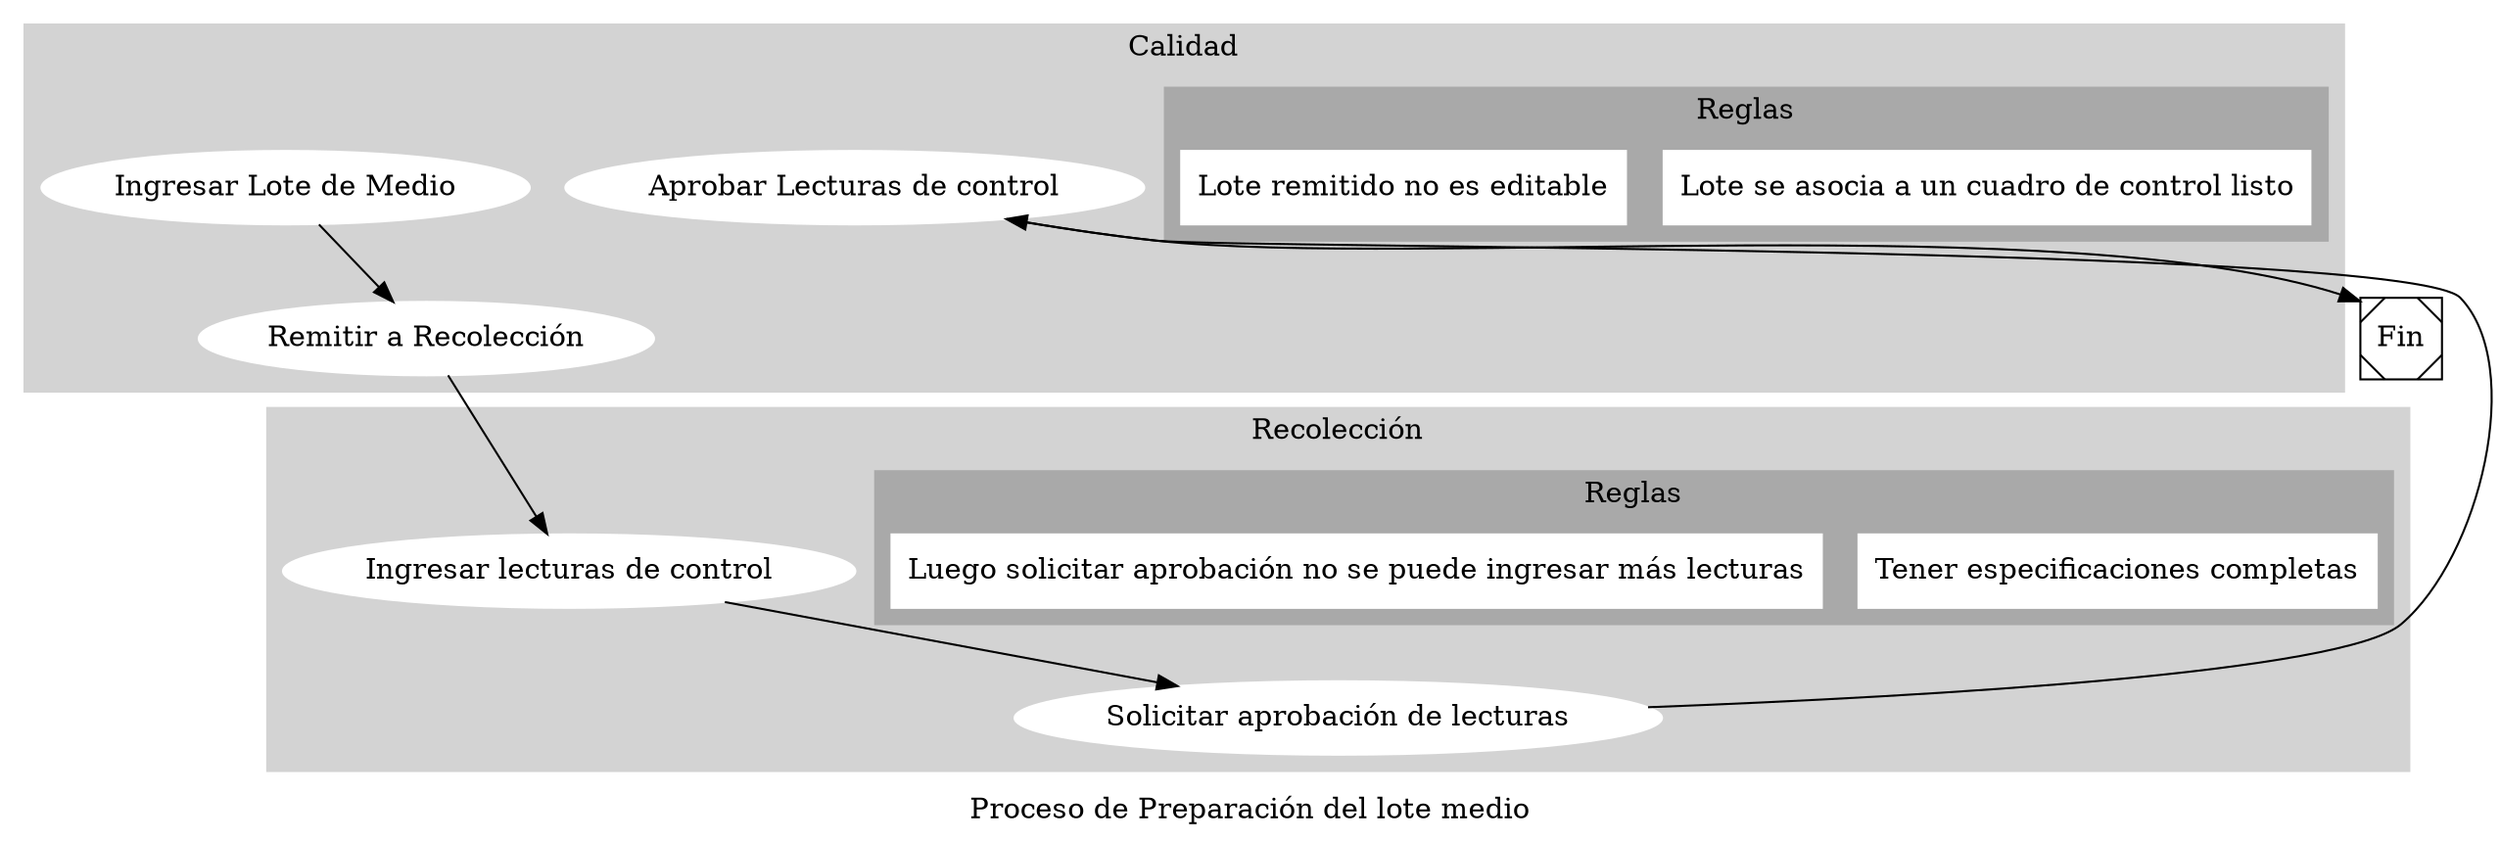 digraph G {
   label="Proceso de Preparación del lote medio"
  subgraph cluster_0 {
    
    style=filled;
    color=lightgrey;
    node [style=filled,color=white];
    a0 [label="Ingresar Lote de Medio"]
    a1 [label="Remitir a Recolección"]
    a2 [label="Aprobar Lecturas de control"]
    a0 ->   a1 ;
    label = "Calidad";
    
      subgraph cluster_reglas_calidad {
        label="Reglas"
	color=darkgray;
 
    node [style=filled,color=white, shape=ssquare, ];
    r0  [label="Lote se asocia a un cuadro de control listo"]
    r2 [label="Lote remitido no es editable"]   
    
  
  }
  
  }

  subgraph cluster_1 {
    label = "Recolección";
    color=lightgrey
    style=filled;
    node [style=filled, color=white];
    
    b0 [label="Ingresar lecturas de control"]
    b1 [label="Solicitar aprobación de lecturas"]
    b0 -> b1;
    
subgraph cluster_reglas_recoleccion {
        label="Reglas"
		color=darkgray;	
 
    node [style=filled,color=white, shape=ssquare, ];
    r1 [label="Tener especificaciones completas"]
    r3 [label="Luego solicitar aprobación no se puede ingresar más lecturas"] 
    
  
  }
    
    
 
  }
  
  
  
  a1 -> b0
    b1 -> a2
  


  
  end [shape=Msquare, label="Fin"];
  

  a2 -> end
}
